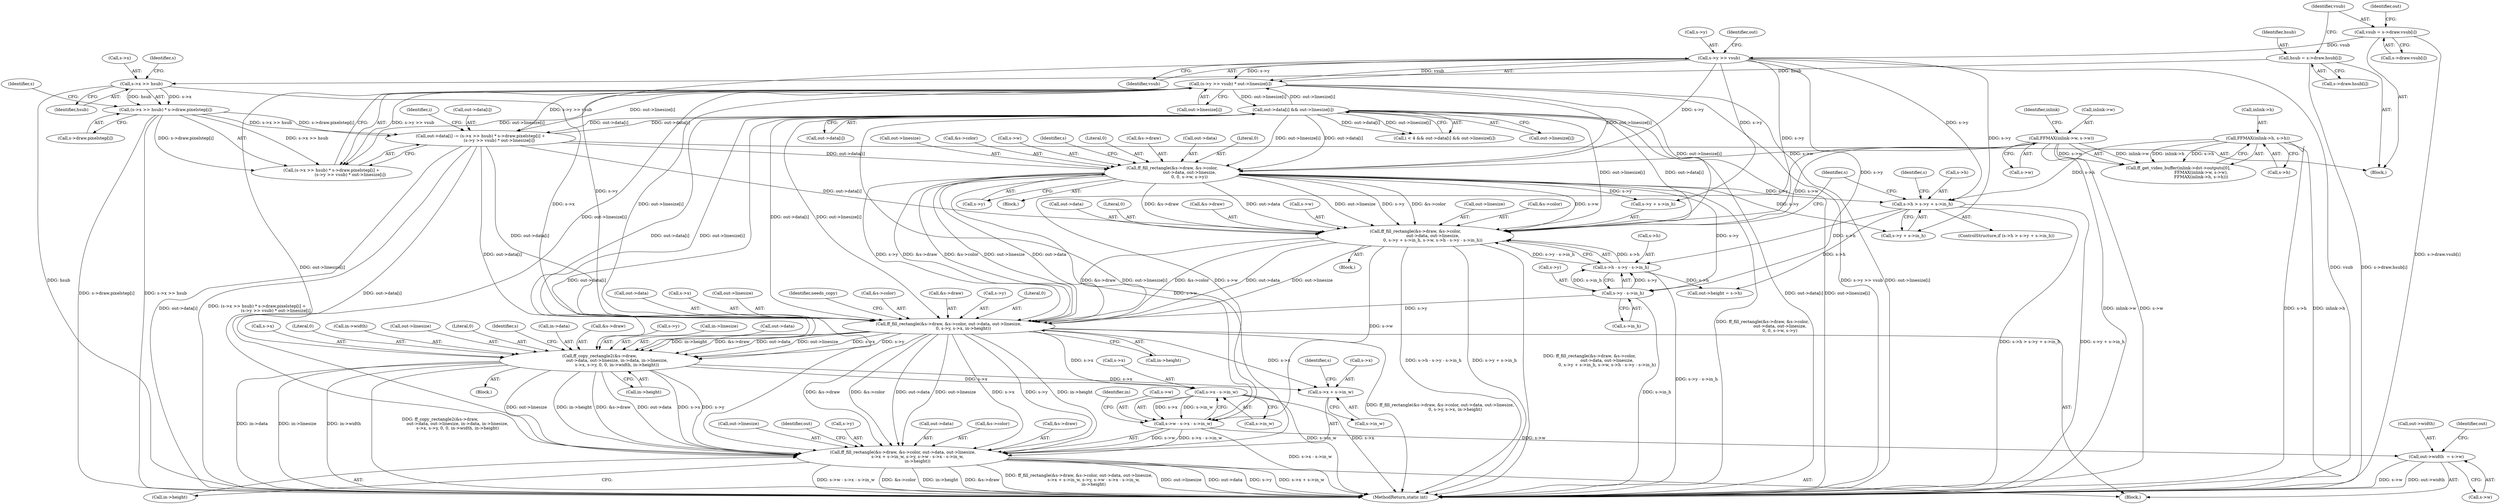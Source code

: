 digraph "0_FFmpeg_e43a0a232dbf6d3c161823c2e07c52e76227a1bc_7@API" {
"1000354" [label="(Call,ff_copy_rectangle2(&s->draw,\n                          out->data, out->linesize, in->data, in->linesize,\n                          s->x, s->y, 0, 0, in->width, in->height))"];
"1000326" [label="(Call,ff_fill_rectangle(&s->draw, &s->color, out->data, out->linesize,\n                      0, s->y, s->x, in->height))"];
"1000289" [label="(Call,ff_fill_rectangle(&s->draw, &s->color,\n                          out->data, out->linesize,\n                          0, s->y + s->in_h, s->w, s->h - s->y - s->in_h))"];
"1000253" [label="(Call,ff_fill_rectangle(&s->draw, &s->color,\n                          out->data, out->linesize,\n                          0, 0, s->w, s->y))"];
"1000183" [label="(Call,out->data[i] && out->linesize[i])"];
"1000217" [label="(Call,out->data[i] -= (s->x >> hsub) * s->draw.pixelstep[i] +\n                            (s->y >> vsub) * out->linesize[i])"];
"1000224" [label="(Call,(s->x >> hsub) * s->draw.pixelstep[i])"];
"1000225" [label="(Call,s->x >> hsub)"];
"1000198" [label="(Call,hsub = s->draw.hsub[i])"];
"1000237" [label="(Call,(s->y >> vsub) * out->linesize[i])"];
"1000238" [label="(Call,s->y >> vsub)"];
"1000208" [label="(Call,vsub = s->draw.vsub[i])"];
"1000142" [label="(Call,FFMAX(inlink->w, s->w))"];
"1000315" [label="(Call,s->h - s->y - s->in_h)"];
"1000277" [label="(Call,s->h > s->y + s->in_h)"];
"1000149" [label="(Call,FFMAX(inlink->h, s->h))"];
"1000319" [label="(Call,s->y - s->in_h)"];
"1000385" [label="(Call,ff_fill_rectangle(&s->draw, &s->color, out->data, out->linesize,\n                      s->x + s->in_w, s->y, s->w - s->x - s->in_w,\n                      in->height))"];
"1000400" [label="(Call,s->x + s->in_w)"];
"1000414" [label="(Call,s->x - s->in_w)"];
"1000410" [label="(Call,s->w - s->x - s->in_w)"];
"1000424" [label="(Call,out->width  = s->w)"];
"1000335" [label="(Call,out->data)"];
"1000217" [label="(Call,out->data[i] -= (s->x >> hsub) * s->draw.pixelstep[i] +\n                            (s->y >> vsub) * out->linesize[i])"];
"1000149" [label="(Call,FFMAX(inlink->h, s->h))"];
"1000153" [label="(Call,s->h)"];
"1000397" [label="(Call,out->linesize)"];
"1000198" [label="(Call,hsub = s->draw.hsub[i])"];
"1000316" [label="(Call,s->h)"];
"1000323" [label="(Call,s->in_h)"];
"1000146" [label="(Call,s->w)"];
"1000304" [label="(Literal,0)"];
"1000150" [label="(Call,inlink->h)"];
"1000362" [label="(Call,out->linesize)"];
"1000265" [label="(Call,out->linesize)"];
"1000151" [label="(Identifier,inlink)"];
"1000319" [label="(Call,s->y - s->in_h)"];
"1000428" [label="(Call,s->w)"];
"1000237" [label="(Call,(s->y >> vsub) * out->linesize[i])"];
"1000378" [label="(Literal,0)"];
"1000385" [label="(Call,ff_fill_rectangle(&s->draw, &s->color, out->data, out->linesize,\n                      s->x + s->in_w, s->y, s->w - s->x - s->in_w,\n                      in->height))"];
"1000278" [label="(Call,s->h)"];
"1000424" [label="(Call,out->width  = s->w)"];
"1000388" [label="(Identifier,s)"];
"1000238" [label="(Call,s->y >> vsub)"];
"1000426" [label="(Identifier,out)"];
"1000239" [label="(Call,s->y)"];
"1000183" [label="(Call,out->data[i] && out->linesize[i])"];
"1000258" [label="(Call,&s->color)"];
"1000400" [label="(Call,s->x + s->in_w)"];
"1000270" [label="(Call,s->w)"];
"1000315" [label="(Call,s->h - s->y - s->in_h)"];
"1000354" [label="(Call,ff_copy_rectangle2(&s->draw,\n                          out->data, out->linesize, in->data, in->linesize,\n                          s->x, s->y, 0, 0, in->width, in->height))"];
"1000414" [label="(Call,s->x - s->in_w)"];
"1000431" [label="(Call,out->height = s->h)"];
"1000289" [label="(Call,ff_fill_rectangle(&s->draw, &s->color,\n                          out->data, out->linesize,\n                          0, s->y + s->in_h, s->w, s->h - s->y - s->in_h))"];
"1000365" [label="(Call,in->data)"];
"1000224" [label="(Call,(s->x >> hsub) * s->draw.pixelstep[i])"];
"1000404" [label="(Call,s->in_w)"];
"1000407" [label="(Call,s->y)"];
"1000422" [label="(Identifier,in)"];
"1000382" [label="(Call,in->height)"];
"1000277" [label="(Call,s->h > s->y + s->in_h)"];
"1000421" [label="(Call,in->height)"];
"1000345" [label="(Call,s->x)"];
"1000415" [label="(Call,s->x)"];
"1000199" [label="(Identifier,hsub)"];
"1000226" [label="(Call,s->x)"];
"1000408" [label="(Identifier,s)"];
"1000242" [label="(Identifier,vsub)"];
"1000320" [label="(Call,s->y)"];
"1000425" [label="(Call,out->width)"];
"1000338" [label="(Call,out->linesize)"];
"1000352" [label="(Identifier,needs_copy)"];
"1000331" [label="(Call,&s->color)"];
"1000329" [label="(Identifier,s)"];
"1000208" [label="(Call,vsub = s->draw.vsub[i])"];
"1000230" [label="(Call,s->draw.pixelstep[i])"];
"1000243" [label="(Call,out->linesize[i])"];
"1000290" [label="(Call,&s->draw)"];
"1000305" [label="(Call,s->y + s->in_h)"];
"1000327" [label="(Call,&s->draw)"];
"1000196" [label="(Block,)"];
"1000225" [label="(Call,s->x >> hsub)"];
"1000253" [label="(Call,ff_fill_rectangle(&s->draw, &s->color,\n                          out->data, out->linesize,\n                          0, 0, s->w, s->y))"];
"1000195" [label="(Identifier,i)"];
"1000342" [label="(Call,s->y)"];
"1000223" [label="(Call,(s->x >> hsub) * s->draw.pixelstep[i] +\n                            (s->y >> vsub) * out->linesize[i])"];
"1000218" [label="(Call,out->data[i])"];
"1000279" [label="(Identifier,s)"];
"1000179" [label="(Call,i < 4 && out->data[i] && out->linesize[i])"];
"1000433" [label="(Identifier,out)"];
"1000355" [label="(Call,&s->draw)"];
"1000189" [label="(Call,out->linesize[i])"];
"1000312" [label="(Call,s->w)"];
"1000410" [label="(Call,s->w - s->x - s->in_w)"];
"1000240" [label="(Identifier,s)"];
"1000281" [label="(Call,s->y + s->in_h)"];
"1000401" [label="(Call,s->x)"];
"1000184" [label="(Call,out->data[i])"];
"1000142" [label="(Call,FFMAX(inlink->w, s->w))"];
"1000288" [label="(Block,)"];
"1000374" [label="(Call,s->y)"];
"1000368" [label="(Call,in->linesize)"];
"1000233" [label="(Identifier,s)"];
"1000455" [label="(MethodReturn,static int)"];
"1000341" [label="(Literal,0)"];
"1000301" [label="(Call,out->linesize)"];
"1000143" [label="(Call,inlink->w)"];
"1000294" [label="(Call,&s->color)"];
"1000268" [label="(Literal,0)"];
"1000418" [label="(Call,s->in_w)"];
"1000107" [label="(Block,)"];
"1000359" [label="(Call,out->data)"];
"1000348" [label="(Call,in->height)"];
"1000210" [label="(Call,s->draw.vsub[i])"];
"1000229" [label="(Identifier,hsub)"];
"1000273" [label="(Call,s->y)"];
"1000254" [label="(Call,&s->draw)"];
"1000262" [label="(Call,out->data)"];
"1000394" [label="(Call,out->data)"];
"1000245" [label="(Identifier,out)"];
"1000353" [label="(Block,)"];
"1000269" [label="(Literal,0)"];
"1000220" [label="(Identifier,out)"];
"1000390" [label="(Call,&s->color)"];
"1000298" [label="(Call,out->data)"];
"1000200" [label="(Call,s->draw.hsub[i])"];
"1000209" [label="(Identifier,vsub)"];
"1000371" [label="(Call,s->x)"];
"1000292" [label="(Identifier,s)"];
"1000377" [label="(Literal,0)"];
"1000411" [label="(Call,s->w)"];
"1000252" [label="(Block,)"];
"1000386" [label="(Call,&s->draw)"];
"1000134" [label="(Call,ff_get_video_buffer(inlink->dst->outputs[0],\n                                  FFMAX(inlink->w, s->w),\n                                  FFMAX(inlink->h, s->h)))"];
"1000276" [label="(ControlStructure,if (s->h > s->y + s->in_h))"];
"1000379" [label="(Call,in->width)"];
"1000326" [label="(Call,ff_fill_rectangle(&s->draw, &s->color, out->data, out->linesize,\n                      0, s->y, s->x, in->height))"];
"1000354" -> "1000353"  [label="AST: "];
"1000354" -> "1000382"  [label="CFG: "];
"1000355" -> "1000354"  [label="AST: "];
"1000359" -> "1000354"  [label="AST: "];
"1000362" -> "1000354"  [label="AST: "];
"1000365" -> "1000354"  [label="AST: "];
"1000368" -> "1000354"  [label="AST: "];
"1000371" -> "1000354"  [label="AST: "];
"1000374" -> "1000354"  [label="AST: "];
"1000377" -> "1000354"  [label="AST: "];
"1000378" -> "1000354"  [label="AST: "];
"1000379" -> "1000354"  [label="AST: "];
"1000382" -> "1000354"  [label="AST: "];
"1000388" -> "1000354"  [label="CFG: "];
"1000354" -> "1000455"  [label="DDG: in->data"];
"1000354" -> "1000455"  [label="DDG: in->linesize"];
"1000354" -> "1000455"  [label="DDG: in->width"];
"1000354" -> "1000455"  [label="DDG: ff_copy_rectangle2(&s->draw,\n                          out->data, out->linesize, in->data, in->linesize,\n                          s->x, s->y, 0, 0, in->width, in->height)"];
"1000326" -> "1000354"  [label="DDG: &s->draw"];
"1000326" -> "1000354"  [label="DDG: out->data"];
"1000326" -> "1000354"  [label="DDG: out->linesize"];
"1000326" -> "1000354"  [label="DDG: s->x"];
"1000326" -> "1000354"  [label="DDG: s->y"];
"1000326" -> "1000354"  [label="DDG: in->height"];
"1000183" -> "1000354"  [label="DDG: out->data[i]"];
"1000183" -> "1000354"  [label="DDG: out->linesize[i]"];
"1000217" -> "1000354"  [label="DDG: out->data[i]"];
"1000237" -> "1000354"  [label="DDG: out->linesize[i]"];
"1000354" -> "1000385"  [label="DDG: &s->draw"];
"1000354" -> "1000385"  [label="DDG: out->data"];
"1000354" -> "1000385"  [label="DDG: out->linesize"];
"1000354" -> "1000385"  [label="DDG: s->x"];
"1000354" -> "1000385"  [label="DDG: s->y"];
"1000354" -> "1000385"  [label="DDG: in->height"];
"1000354" -> "1000400"  [label="DDG: s->x"];
"1000354" -> "1000414"  [label="DDG: s->x"];
"1000326" -> "1000107"  [label="AST: "];
"1000326" -> "1000348"  [label="CFG: "];
"1000327" -> "1000326"  [label="AST: "];
"1000331" -> "1000326"  [label="AST: "];
"1000335" -> "1000326"  [label="AST: "];
"1000338" -> "1000326"  [label="AST: "];
"1000341" -> "1000326"  [label="AST: "];
"1000342" -> "1000326"  [label="AST: "];
"1000345" -> "1000326"  [label="AST: "];
"1000348" -> "1000326"  [label="AST: "];
"1000352" -> "1000326"  [label="CFG: "];
"1000326" -> "1000455"  [label="DDG: ff_fill_rectangle(&s->draw, &s->color, out->data, out->linesize,\n                      0, s->y, s->x, in->height)"];
"1000289" -> "1000326"  [label="DDG: &s->draw"];
"1000289" -> "1000326"  [label="DDG: &s->color"];
"1000289" -> "1000326"  [label="DDG: out->data"];
"1000289" -> "1000326"  [label="DDG: out->linesize"];
"1000253" -> "1000326"  [label="DDG: &s->draw"];
"1000253" -> "1000326"  [label="DDG: &s->color"];
"1000253" -> "1000326"  [label="DDG: out->data"];
"1000253" -> "1000326"  [label="DDG: out->linesize"];
"1000253" -> "1000326"  [label="DDG: s->y"];
"1000183" -> "1000326"  [label="DDG: out->data[i]"];
"1000183" -> "1000326"  [label="DDG: out->linesize[i]"];
"1000217" -> "1000326"  [label="DDG: out->data[i]"];
"1000237" -> "1000326"  [label="DDG: out->linesize[i]"];
"1000319" -> "1000326"  [label="DDG: s->y"];
"1000238" -> "1000326"  [label="DDG: s->y"];
"1000225" -> "1000326"  [label="DDG: s->x"];
"1000326" -> "1000385"  [label="DDG: &s->draw"];
"1000326" -> "1000385"  [label="DDG: &s->color"];
"1000326" -> "1000385"  [label="DDG: out->data"];
"1000326" -> "1000385"  [label="DDG: out->linesize"];
"1000326" -> "1000385"  [label="DDG: s->x"];
"1000326" -> "1000385"  [label="DDG: s->y"];
"1000326" -> "1000385"  [label="DDG: in->height"];
"1000326" -> "1000400"  [label="DDG: s->x"];
"1000326" -> "1000414"  [label="DDG: s->x"];
"1000289" -> "1000288"  [label="AST: "];
"1000289" -> "1000315"  [label="CFG: "];
"1000290" -> "1000289"  [label="AST: "];
"1000294" -> "1000289"  [label="AST: "];
"1000298" -> "1000289"  [label="AST: "];
"1000301" -> "1000289"  [label="AST: "];
"1000304" -> "1000289"  [label="AST: "];
"1000305" -> "1000289"  [label="AST: "];
"1000312" -> "1000289"  [label="AST: "];
"1000315" -> "1000289"  [label="AST: "];
"1000329" -> "1000289"  [label="CFG: "];
"1000289" -> "1000455"  [label="DDG: s->h - s->y - s->in_h"];
"1000289" -> "1000455"  [label="DDG: s->y + s->in_h"];
"1000289" -> "1000455"  [label="DDG: ff_fill_rectangle(&s->draw, &s->color,\n                          out->data, out->linesize,\n                          0, s->y + s->in_h, s->w, s->h - s->y - s->in_h)"];
"1000253" -> "1000289"  [label="DDG: &s->draw"];
"1000253" -> "1000289"  [label="DDG: &s->color"];
"1000253" -> "1000289"  [label="DDG: out->data"];
"1000253" -> "1000289"  [label="DDG: out->linesize"];
"1000253" -> "1000289"  [label="DDG: s->y"];
"1000253" -> "1000289"  [label="DDG: s->w"];
"1000183" -> "1000289"  [label="DDG: out->data[i]"];
"1000183" -> "1000289"  [label="DDG: out->linesize[i]"];
"1000217" -> "1000289"  [label="DDG: out->data[i]"];
"1000237" -> "1000289"  [label="DDG: out->linesize[i]"];
"1000238" -> "1000289"  [label="DDG: s->y"];
"1000142" -> "1000289"  [label="DDG: s->w"];
"1000315" -> "1000289"  [label="DDG: s->h"];
"1000315" -> "1000289"  [label="DDG: s->y - s->in_h"];
"1000289" -> "1000410"  [label="DDG: s->w"];
"1000253" -> "1000252"  [label="AST: "];
"1000253" -> "1000273"  [label="CFG: "];
"1000254" -> "1000253"  [label="AST: "];
"1000258" -> "1000253"  [label="AST: "];
"1000262" -> "1000253"  [label="AST: "];
"1000265" -> "1000253"  [label="AST: "];
"1000268" -> "1000253"  [label="AST: "];
"1000269" -> "1000253"  [label="AST: "];
"1000270" -> "1000253"  [label="AST: "];
"1000273" -> "1000253"  [label="AST: "];
"1000279" -> "1000253"  [label="CFG: "];
"1000253" -> "1000455"  [label="DDG: ff_fill_rectangle(&s->draw, &s->color,\n                          out->data, out->linesize,\n                          0, 0, s->w, s->y)"];
"1000183" -> "1000253"  [label="DDG: out->data[i]"];
"1000183" -> "1000253"  [label="DDG: out->linesize[i]"];
"1000217" -> "1000253"  [label="DDG: out->data[i]"];
"1000237" -> "1000253"  [label="DDG: out->linesize[i]"];
"1000142" -> "1000253"  [label="DDG: s->w"];
"1000238" -> "1000253"  [label="DDG: s->y"];
"1000253" -> "1000277"  [label="DDG: s->y"];
"1000253" -> "1000281"  [label="DDG: s->y"];
"1000253" -> "1000305"  [label="DDG: s->y"];
"1000253" -> "1000319"  [label="DDG: s->y"];
"1000253" -> "1000410"  [label="DDG: s->w"];
"1000183" -> "1000179"  [label="AST: "];
"1000183" -> "1000184"  [label="CFG: "];
"1000183" -> "1000189"  [label="CFG: "];
"1000184" -> "1000183"  [label="AST: "];
"1000189" -> "1000183"  [label="AST: "];
"1000179" -> "1000183"  [label="CFG: "];
"1000183" -> "1000455"  [label="DDG: out->linesize[i]"];
"1000183" -> "1000455"  [label="DDG: out->data[i]"];
"1000183" -> "1000179"  [label="DDG: out->data[i]"];
"1000183" -> "1000179"  [label="DDG: out->linesize[i]"];
"1000217" -> "1000183"  [label="DDG: out->data[i]"];
"1000237" -> "1000183"  [label="DDG: out->linesize[i]"];
"1000183" -> "1000217"  [label="DDG: out->data[i]"];
"1000183" -> "1000237"  [label="DDG: out->linesize[i]"];
"1000183" -> "1000385"  [label="DDG: out->data[i]"];
"1000183" -> "1000385"  [label="DDG: out->linesize[i]"];
"1000217" -> "1000196"  [label="AST: "];
"1000217" -> "1000223"  [label="CFG: "];
"1000218" -> "1000217"  [label="AST: "];
"1000223" -> "1000217"  [label="AST: "];
"1000195" -> "1000217"  [label="CFG: "];
"1000217" -> "1000455"  [label="DDG: (s->x >> hsub) * s->draw.pixelstep[i] +\n                            (s->y >> vsub) * out->linesize[i]"];
"1000217" -> "1000455"  [label="DDG: out->data[i]"];
"1000224" -> "1000217"  [label="DDG: s->x >> hsub"];
"1000224" -> "1000217"  [label="DDG: s->draw.pixelstep[i]"];
"1000237" -> "1000217"  [label="DDG: s->y >> vsub"];
"1000237" -> "1000217"  [label="DDG: out->linesize[i]"];
"1000217" -> "1000385"  [label="DDG: out->data[i]"];
"1000224" -> "1000223"  [label="AST: "];
"1000224" -> "1000230"  [label="CFG: "];
"1000225" -> "1000224"  [label="AST: "];
"1000230" -> "1000224"  [label="AST: "];
"1000240" -> "1000224"  [label="CFG: "];
"1000224" -> "1000455"  [label="DDG: s->x >> hsub"];
"1000224" -> "1000455"  [label="DDG: s->draw.pixelstep[i]"];
"1000224" -> "1000223"  [label="DDG: s->x >> hsub"];
"1000224" -> "1000223"  [label="DDG: s->draw.pixelstep[i]"];
"1000225" -> "1000224"  [label="DDG: s->x"];
"1000225" -> "1000224"  [label="DDG: hsub"];
"1000225" -> "1000229"  [label="CFG: "];
"1000226" -> "1000225"  [label="AST: "];
"1000229" -> "1000225"  [label="AST: "];
"1000233" -> "1000225"  [label="CFG: "];
"1000225" -> "1000455"  [label="DDG: hsub"];
"1000198" -> "1000225"  [label="DDG: hsub"];
"1000198" -> "1000196"  [label="AST: "];
"1000198" -> "1000200"  [label="CFG: "];
"1000199" -> "1000198"  [label="AST: "];
"1000200" -> "1000198"  [label="AST: "];
"1000209" -> "1000198"  [label="CFG: "];
"1000198" -> "1000455"  [label="DDG: s->draw.hsub[i]"];
"1000237" -> "1000223"  [label="AST: "];
"1000237" -> "1000243"  [label="CFG: "];
"1000238" -> "1000237"  [label="AST: "];
"1000243" -> "1000237"  [label="AST: "];
"1000223" -> "1000237"  [label="CFG: "];
"1000237" -> "1000455"  [label="DDG: s->y >> vsub"];
"1000237" -> "1000455"  [label="DDG: out->linesize[i]"];
"1000237" -> "1000223"  [label="DDG: s->y >> vsub"];
"1000237" -> "1000223"  [label="DDG: out->linesize[i]"];
"1000238" -> "1000237"  [label="DDG: s->y"];
"1000238" -> "1000237"  [label="DDG: vsub"];
"1000237" -> "1000385"  [label="DDG: out->linesize[i]"];
"1000238" -> "1000242"  [label="CFG: "];
"1000239" -> "1000238"  [label="AST: "];
"1000242" -> "1000238"  [label="AST: "];
"1000245" -> "1000238"  [label="CFG: "];
"1000238" -> "1000455"  [label="DDG: vsub"];
"1000208" -> "1000238"  [label="DDG: vsub"];
"1000238" -> "1000277"  [label="DDG: s->y"];
"1000238" -> "1000281"  [label="DDG: s->y"];
"1000238" -> "1000305"  [label="DDG: s->y"];
"1000238" -> "1000319"  [label="DDG: s->y"];
"1000208" -> "1000196"  [label="AST: "];
"1000208" -> "1000210"  [label="CFG: "];
"1000209" -> "1000208"  [label="AST: "];
"1000210" -> "1000208"  [label="AST: "];
"1000220" -> "1000208"  [label="CFG: "];
"1000208" -> "1000455"  [label="DDG: s->draw.vsub[i]"];
"1000142" -> "1000134"  [label="AST: "];
"1000142" -> "1000146"  [label="CFG: "];
"1000143" -> "1000142"  [label="AST: "];
"1000146" -> "1000142"  [label="AST: "];
"1000151" -> "1000142"  [label="CFG: "];
"1000142" -> "1000455"  [label="DDG: inlink->w"];
"1000142" -> "1000455"  [label="DDG: s->w"];
"1000142" -> "1000134"  [label="DDG: inlink->w"];
"1000142" -> "1000134"  [label="DDG: s->w"];
"1000142" -> "1000410"  [label="DDG: s->w"];
"1000315" -> "1000319"  [label="CFG: "];
"1000316" -> "1000315"  [label="AST: "];
"1000319" -> "1000315"  [label="AST: "];
"1000315" -> "1000455"  [label="DDG: s->y - s->in_h"];
"1000277" -> "1000315"  [label="DDG: s->h"];
"1000319" -> "1000315"  [label="DDG: s->y"];
"1000319" -> "1000315"  [label="DDG: s->in_h"];
"1000315" -> "1000431"  [label="DDG: s->h"];
"1000277" -> "1000276"  [label="AST: "];
"1000277" -> "1000281"  [label="CFG: "];
"1000278" -> "1000277"  [label="AST: "];
"1000281" -> "1000277"  [label="AST: "];
"1000292" -> "1000277"  [label="CFG: "];
"1000329" -> "1000277"  [label="CFG: "];
"1000277" -> "1000455"  [label="DDG: s->y + s->in_h"];
"1000277" -> "1000455"  [label="DDG: s->h > s->y + s->in_h"];
"1000149" -> "1000277"  [label="DDG: s->h"];
"1000277" -> "1000431"  [label="DDG: s->h"];
"1000149" -> "1000134"  [label="AST: "];
"1000149" -> "1000153"  [label="CFG: "];
"1000150" -> "1000149"  [label="AST: "];
"1000153" -> "1000149"  [label="AST: "];
"1000134" -> "1000149"  [label="CFG: "];
"1000149" -> "1000455"  [label="DDG: s->h"];
"1000149" -> "1000455"  [label="DDG: inlink->h"];
"1000149" -> "1000134"  [label="DDG: inlink->h"];
"1000149" -> "1000134"  [label="DDG: s->h"];
"1000319" -> "1000323"  [label="CFG: "];
"1000320" -> "1000319"  [label="AST: "];
"1000323" -> "1000319"  [label="AST: "];
"1000319" -> "1000455"  [label="DDG: s->in_h"];
"1000385" -> "1000107"  [label="AST: "];
"1000385" -> "1000421"  [label="CFG: "];
"1000386" -> "1000385"  [label="AST: "];
"1000390" -> "1000385"  [label="AST: "];
"1000394" -> "1000385"  [label="AST: "];
"1000397" -> "1000385"  [label="AST: "];
"1000400" -> "1000385"  [label="AST: "];
"1000407" -> "1000385"  [label="AST: "];
"1000410" -> "1000385"  [label="AST: "];
"1000421" -> "1000385"  [label="AST: "];
"1000426" -> "1000385"  [label="CFG: "];
"1000385" -> "1000455"  [label="DDG: out->linesize"];
"1000385" -> "1000455"  [label="DDG: out->data"];
"1000385" -> "1000455"  [label="DDG: s->y"];
"1000385" -> "1000455"  [label="DDG: s->x + s->in_w"];
"1000385" -> "1000455"  [label="DDG: s->w - s->x - s->in_w"];
"1000385" -> "1000455"  [label="DDG: &s->color"];
"1000385" -> "1000455"  [label="DDG: in->height"];
"1000385" -> "1000455"  [label="DDG: &s->draw"];
"1000385" -> "1000455"  [label="DDG: ff_fill_rectangle(&s->draw, &s->color, out->data, out->linesize,\n                      s->x + s->in_w, s->y, s->w - s->x - s->in_w,\n                      in->height)"];
"1000410" -> "1000385"  [label="DDG: s->w"];
"1000410" -> "1000385"  [label="DDG: s->x - s->in_w"];
"1000400" -> "1000404"  [label="CFG: "];
"1000401" -> "1000400"  [label="AST: "];
"1000404" -> "1000400"  [label="AST: "];
"1000408" -> "1000400"  [label="CFG: "];
"1000414" -> "1000410"  [label="AST: "];
"1000414" -> "1000418"  [label="CFG: "];
"1000415" -> "1000414"  [label="AST: "];
"1000418" -> "1000414"  [label="AST: "];
"1000410" -> "1000414"  [label="CFG: "];
"1000414" -> "1000455"  [label="DDG: s->in_w"];
"1000414" -> "1000455"  [label="DDG: s->x"];
"1000414" -> "1000410"  [label="DDG: s->x"];
"1000414" -> "1000410"  [label="DDG: s->in_w"];
"1000411" -> "1000410"  [label="AST: "];
"1000422" -> "1000410"  [label="CFG: "];
"1000410" -> "1000455"  [label="DDG: s->x - s->in_w"];
"1000410" -> "1000424"  [label="DDG: s->w"];
"1000424" -> "1000107"  [label="AST: "];
"1000424" -> "1000428"  [label="CFG: "];
"1000425" -> "1000424"  [label="AST: "];
"1000428" -> "1000424"  [label="AST: "];
"1000433" -> "1000424"  [label="CFG: "];
"1000424" -> "1000455"  [label="DDG: s->w"];
"1000424" -> "1000455"  [label="DDG: out->width"];
}
